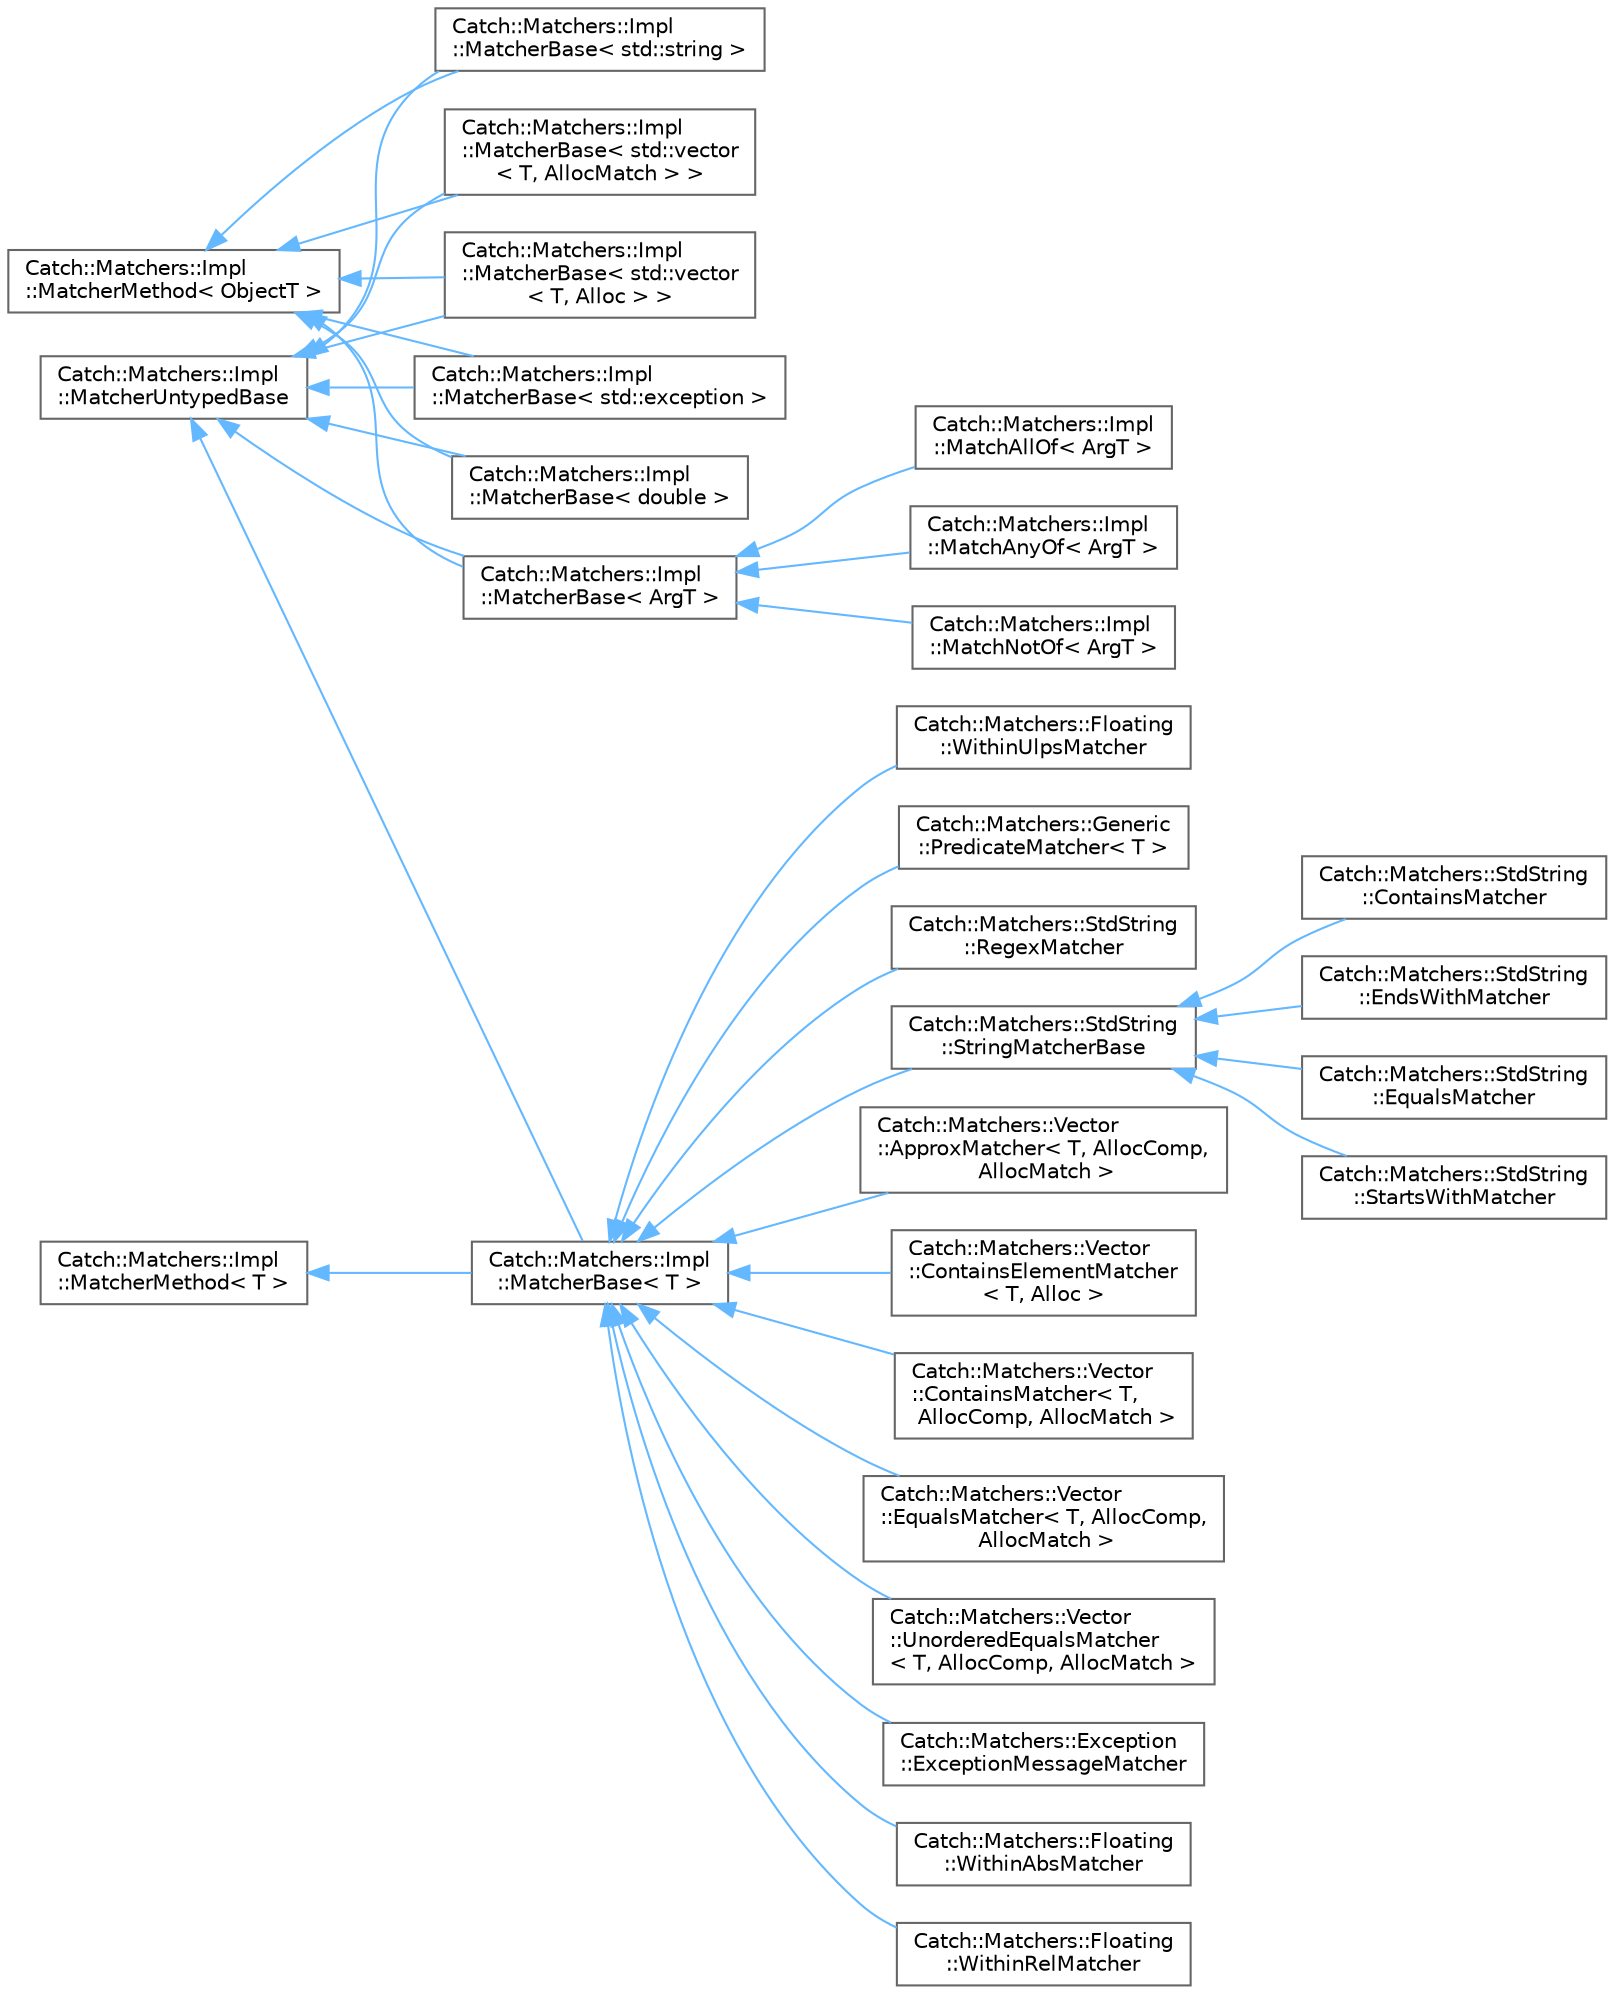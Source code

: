 digraph "Graphical Class Hierarchy"
{
 // LATEX_PDF_SIZE
  bgcolor="transparent";
  edge [fontname=Helvetica,fontsize=10,labelfontname=Helvetica,labelfontsize=10];
  node [fontname=Helvetica,fontsize=10,shape=box,height=0.2,width=0.4];
  rankdir="LR";
  Node0 [label="Catch::Matchers::Impl\l::MatcherMethod\< ObjectT \>",height=0.2,width=0.4,color="grey40", fillcolor="white", style="filled",URL="$struct_catch_1_1_matchers_1_1_impl_1_1_matcher_method.html",tooltip=" "];
  Node0 -> Node1 [dir="back",color="steelblue1",style="solid"];
  Node1 [label="Catch::Matchers::Impl\l::MatcherBase\< std::exception \>",height=0.2,width=0.4,color="grey40", fillcolor="white", style="filled",URL="$struct_catch_1_1_matchers_1_1_impl_1_1_matcher_base.html",tooltip=" "];
  Node0 -> Node3 [dir="back",color="steelblue1",style="solid"];
  Node3 [label="Catch::Matchers::Impl\l::MatcherBase\< double \>",height=0.2,width=0.4,color="grey40", fillcolor="white", style="filled",URL="$struct_catch_1_1_matchers_1_1_impl_1_1_matcher_base.html",tooltip=" "];
  Node0 -> Node4 [dir="back",color="steelblue1",style="solid"];
  Node4 [label="Catch::Matchers::Impl\l::MatcherBase\< ArgT \>",height=0.2,width=0.4,color="grey40", fillcolor="white", style="filled",URL="$struct_catch_1_1_matchers_1_1_impl_1_1_matcher_base.html",tooltip=" "];
  Node4 -> Node5 [dir="back",color="steelblue1",style="solid"];
  Node5 [label="Catch::Matchers::Impl\l::MatchAllOf\< ArgT \>",height=0.2,width=0.4,color="grey40", fillcolor="white", style="filled",URL="$struct_catch_1_1_matchers_1_1_impl_1_1_match_all_of.html",tooltip=" "];
  Node4 -> Node6 [dir="back",color="steelblue1",style="solid"];
  Node6 [label="Catch::Matchers::Impl\l::MatchAnyOf\< ArgT \>",height=0.2,width=0.4,color="grey40", fillcolor="white", style="filled",URL="$struct_catch_1_1_matchers_1_1_impl_1_1_match_any_of.html",tooltip=" "];
  Node4 -> Node7 [dir="back",color="steelblue1",style="solid"];
  Node7 [label="Catch::Matchers::Impl\l::MatchNotOf\< ArgT \>",height=0.2,width=0.4,color="grey40", fillcolor="white", style="filled",URL="$struct_catch_1_1_matchers_1_1_impl_1_1_match_not_of.html",tooltip=" "];
  Node0 -> Node8 [dir="back",color="steelblue1",style="solid"];
  Node8 [label="Catch::Matchers::Impl\l::MatcherBase\< std::string \>",height=0.2,width=0.4,color="grey40", fillcolor="white", style="filled",URL="$struct_catch_1_1_matchers_1_1_impl_1_1_matcher_base.html",tooltip=" "];
  Node0 -> Node9 [dir="back",color="steelblue1",style="solid"];
  Node9 [label="Catch::Matchers::Impl\l::MatcherBase\< std::vector\l\< T, AllocMatch \> \>",height=0.2,width=0.4,color="grey40", fillcolor="white", style="filled",URL="$struct_catch_1_1_matchers_1_1_impl_1_1_matcher_base.html",tooltip=" "];
  Node0 -> Node10 [dir="back",color="steelblue1",style="solid"];
  Node10 [label="Catch::Matchers::Impl\l::MatcherBase\< std::vector\l\< T, Alloc \> \>",height=0.2,width=0.4,color="grey40", fillcolor="white", style="filled",URL="$struct_catch_1_1_matchers_1_1_impl_1_1_matcher_base.html",tooltip=" "];
  Node28 [label="Catch::Matchers::Impl\l::MatcherMethod\< T \>",height=0.2,width=0.4,color="grey40", fillcolor="white", style="filled",URL="$struct_catch_1_1_matchers_1_1_impl_1_1_matcher_method.html",tooltip=" "];
  Node28 -> Node11 [dir="back",color="steelblue1",style="solid"];
  Node11 [label="Catch::Matchers::Impl\l::MatcherBase\< T \>",height=0.2,width=0.4,color="grey40", fillcolor="white", style="filled",URL="$struct_catch_1_1_matchers_1_1_impl_1_1_matcher_base.html",tooltip=" "];
  Node11 -> Node12 [dir="back",color="steelblue1",style="solid"];
  Node12 [label="Catch::Matchers::Exception\l::ExceptionMessageMatcher",height=0.2,width=0.4,color="grey40", fillcolor="white", style="filled",URL="$class_catch_1_1_matchers_1_1_exception_1_1_exception_message_matcher.html",tooltip=" "];
  Node11 -> Node13 [dir="back",color="steelblue1",style="solid"];
  Node13 [label="Catch::Matchers::Floating\l::WithinAbsMatcher",height=0.2,width=0.4,color="grey40", fillcolor="white", style="filled",URL="$struct_catch_1_1_matchers_1_1_floating_1_1_within_abs_matcher.html",tooltip=" "];
  Node11 -> Node14 [dir="back",color="steelblue1",style="solid"];
  Node14 [label="Catch::Matchers::Floating\l::WithinRelMatcher",height=0.2,width=0.4,color="grey40", fillcolor="white", style="filled",URL="$struct_catch_1_1_matchers_1_1_floating_1_1_within_rel_matcher.html",tooltip=" "];
  Node11 -> Node15 [dir="back",color="steelblue1",style="solid"];
  Node15 [label="Catch::Matchers::Floating\l::WithinUlpsMatcher",height=0.2,width=0.4,color="grey40", fillcolor="white", style="filled",URL="$struct_catch_1_1_matchers_1_1_floating_1_1_within_ulps_matcher.html",tooltip=" "];
  Node11 -> Node16 [dir="back",color="steelblue1",style="solid"];
  Node16 [label="Catch::Matchers::Generic\l::PredicateMatcher\< T \>",height=0.2,width=0.4,color="grey40", fillcolor="white", style="filled",URL="$class_catch_1_1_matchers_1_1_generic_1_1_predicate_matcher.html",tooltip=" "];
  Node11 -> Node17 [dir="back",color="steelblue1",style="solid"];
  Node17 [label="Catch::Matchers::StdString\l::RegexMatcher",height=0.2,width=0.4,color="grey40", fillcolor="white", style="filled",URL="$struct_catch_1_1_matchers_1_1_std_string_1_1_regex_matcher.html",tooltip=" "];
  Node11 -> Node18 [dir="back",color="steelblue1",style="solid"];
  Node18 [label="Catch::Matchers::StdString\l::StringMatcherBase",height=0.2,width=0.4,color="grey40", fillcolor="white", style="filled",URL="$struct_catch_1_1_matchers_1_1_std_string_1_1_string_matcher_base.html",tooltip=" "];
  Node18 -> Node19 [dir="back",color="steelblue1",style="solid"];
  Node19 [label="Catch::Matchers::StdString\l::ContainsMatcher",height=0.2,width=0.4,color="grey40", fillcolor="white", style="filled",URL="$struct_catch_1_1_matchers_1_1_std_string_1_1_contains_matcher.html",tooltip=" "];
  Node18 -> Node20 [dir="back",color="steelblue1",style="solid"];
  Node20 [label="Catch::Matchers::StdString\l::EndsWithMatcher",height=0.2,width=0.4,color="grey40", fillcolor="white", style="filled",URL="$struct_catch_1_1_matchers_1_1_std_string_1_1_ends_with_matcher.html",tooltip=" "];
  Node18 -> Node21 [dir="back",color="steelblue1",style="solid"];
  Node21 [label="Catch::Matchers::StdString\l::EqualsMatcher",height=0.2,width=0.4,color="grey40", fillcolor="white", style="filled",URL="$struct_catch_1_1_matchers_1_1_std_string_1_1_equals_matcher.html",tooltip=" "];
  Node18 -> Node22 [dir="back",color="steelblue1",style="solid"];
  Node22 [label="Catch::Matchers::StdString\l::StartsWithMatcher",height=0.2,width=0.4,color="grey40", fillcolor="white", style="filled",URL="$struct_catch_1_1_matchers_1_1_std_string_1_1_starts_with_matcher.html",tooltip=" "];
  Node11 -> Node23 [dir="back",color="steelblue1",style="solid"];
  Node23 [label="Catch::Matchers::Vector\l::ApproxMatcher\< T, AllocComp,\l AllocMatch \>",height=0.2,width=0.4,color="grey40", fillcolor="white", style="filled",URL="$struct_catch_1_1_matchers_1_1_vector_1_1_approx_matcher.html",tooltip=" "];
  Node11 -> Node24 [dir="back",color="steelblue1",style="solid"];
  Node24 [label="Catch::Matchers::Vector\l::ContainsElementMatcher\l\< T, Alloc \>",height=0.2,width=0.4,color="grey40", fillcolor="white", style="filled",URL="$struct_catch_1_1_matchers_1_1_vector_1_1_contains_element_matcher.html",tooltip=" "];
  Node11 -> Node25 [dir="back",color="steelblue1",style="solid"];
  Node25 [label="Catch::Matchers::Vector\l::ContainsMatcher\< T,\l AllocComp, AllocMatch \>",height=0.2,width=0.4,color="grey40", fillcolor="white", style="filled",URL="$struct_catch_1_1_matchers_1_1_vector_1_1_contains_matcher.html",tooltip=" "];
  Node11 -> Node26 [dir="back",color="steelblue1",style="solid"];
  Node26 [label="Catch::Matchers::Vector\l::EqualsMatcher\< T, AllocComp,\l AllocMatch \>",height=0.2,width=0.4,color="grey40", fillcolor="white", style="filled",URL="$struct_catch_1_1_matchers_1_1_vector_1_1_equals_matcher.html",tooltip=" "];
  Node11 -> Node27 [dir="back",color="steelblue1",style="solid"];
  Node27 [label="Catch::Matchers::Vector\l::UnorderedEqualsMatcher\l\< T, AllocComp, AllocMatch \>",height=0.2,width=0.4,color="grey40", fillcolor="white", style="filled",URL="$struct_catch_1_1_matchers_1_1_vector_1_1_unordered_equals_matcher.html",tooltip=" "];
  Node2 [label="Catch::Matchers::Impl\l::MatcherUntypedBase",height=0.2,width=0.4,color="grey40", fillcolor="white", style="filled",URL="$class_catch_1_1_matchers_1_1_impl_1_1_matcher_untyped_base.html",tooltip=" "];
  Node2 -> Node1 [dir="back",color="steelblue1",style="solid"];
  Node2 -> Node3 [dir="back",color="steelblue1",style="solid"];
  Node2 -> Node4 [dir="back",color="steelblue1",style="solid"];
  Node2 -> Node8 [dir="back",color="steelblue1",style="solid"];
  Node2 -> Node9 [dir="back",color="steelblue1",style="solid"];
  Node2 -> Node10 [dir="back",color="steelblue1",style="solid"];
  Node2 -> Node11 [dir="back",color="steelblue1",style="solid"];
}
